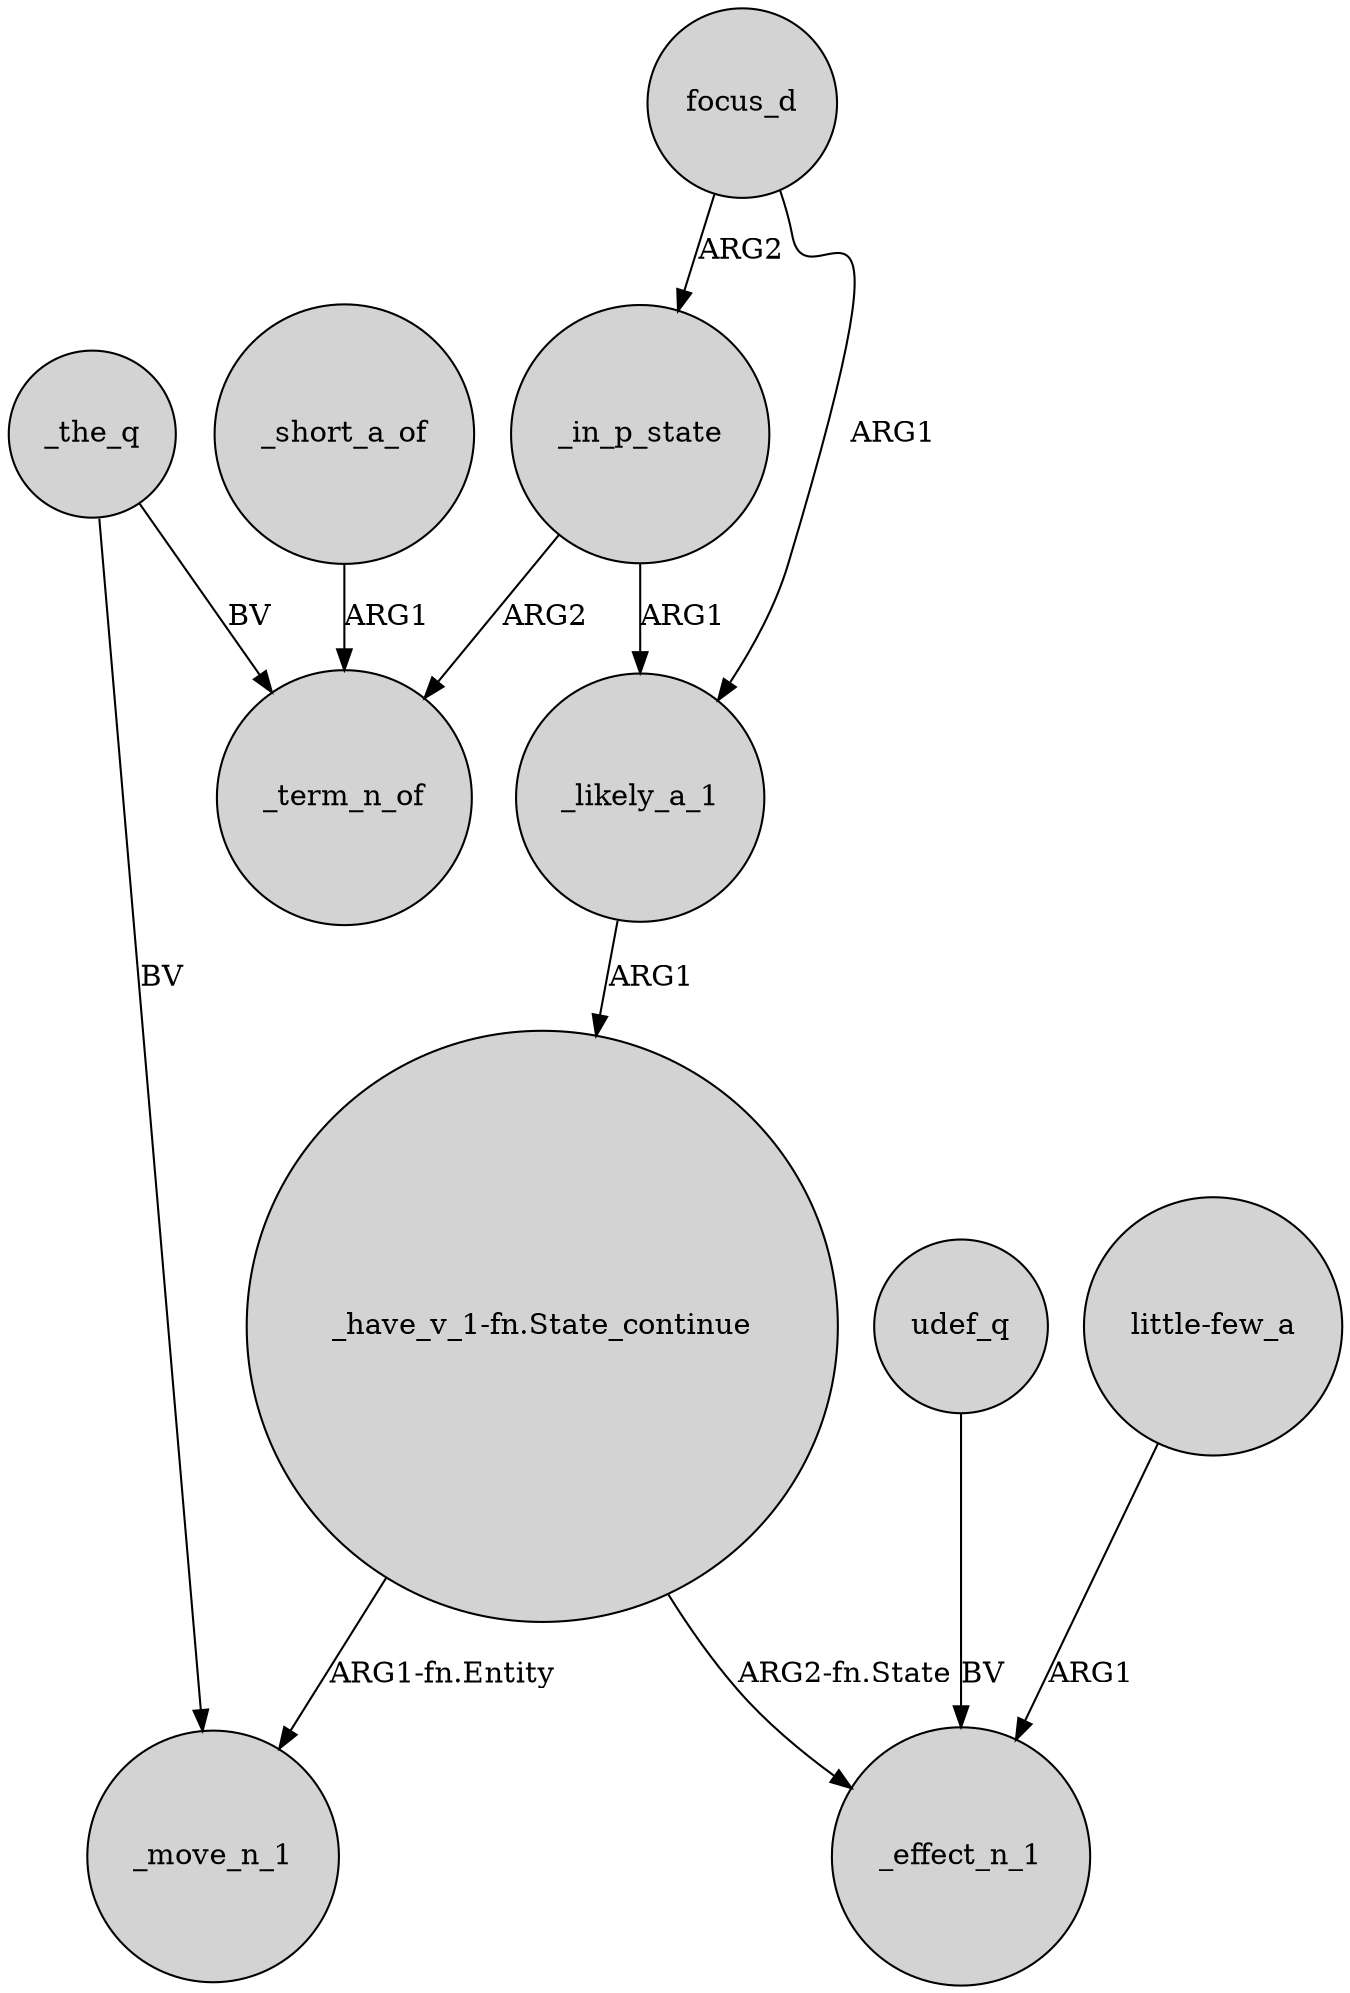 digraph {
	node [shape=circle style=filled]
	"little-few_a" -> _effect_n_1 [label=ARG1]
	_in_p_state -> _likely_a_1 [label=ARG1]
	"_have_v_1-fn.State_continue" -> _effect_n_1 [label="ARG2-fn.State"]
	focus_d -> _in_p_state [label=ARG2]
	_the_q -> _term_n_of [label=BV]
	_likely_a_1 -> "_have_v_1-fn.State_continue" [label=ARG1]
	focus_d -> _likely_a_1 [label=ARG1]
	"_have_v_1-fn.State_continue" -> _move_n_1 [label="ARG1-fn.Entity"]
	udef_q -> _effect_n_1 [label=BV]
	_in_p_state -> _term_n_of [label=ARG2]
	_the_q -> _move_n_1 [label=BV]
	_short_a_of -> _term_n_of [label=ARG1]
}
